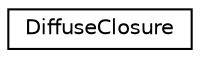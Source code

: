 digraph G
{
  edge [fontname="Helvetica",fontsize="10",labelfontname="Helvetica",labelfontsize="10"];
  node [fontname="Helvetica",fontsize="10",shape=record];
  rankdir=LR;
  Node1 [label="DiffuseClosure",height=0.2,width=0.4,color="black", fillcolor="white", style="filled",URL="$de/daa/classDiffuseClosure.html"];
}
